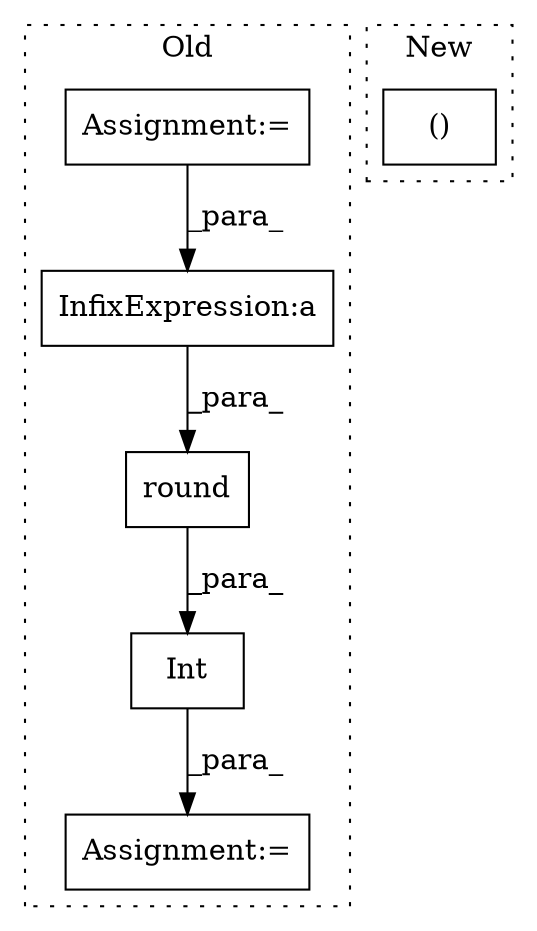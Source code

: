 digraph G {
subgraph cluster0 {
1 [label="round" a="32" s="1230,1265" l="6,1" shape="box"];
3 [label="Assignment:=" a="7" s="1225" l="1" shape="box"];
4 [label="InfixExpression:a" a="27" s="1259" l="3" shape="box"];
5 [label="Int" a="32" s="1226,1266" l="4,1" shape="box"];
6 [label="Assignment:=" a="7" s="1112" l="1" shape="box"];
label = "Old";
style="dotted";
}
subgraph cluster1 {
2 [label="()" a="106" s="1182" l="44" shape="box"];
label = "New";
style="dotted";
}
1 -> 5 [label="_para_"];
4 -> 1 [label="_para_"];
5 -> 3 [label="_para_"];
6 -> 4 [label="_para_"];
}
